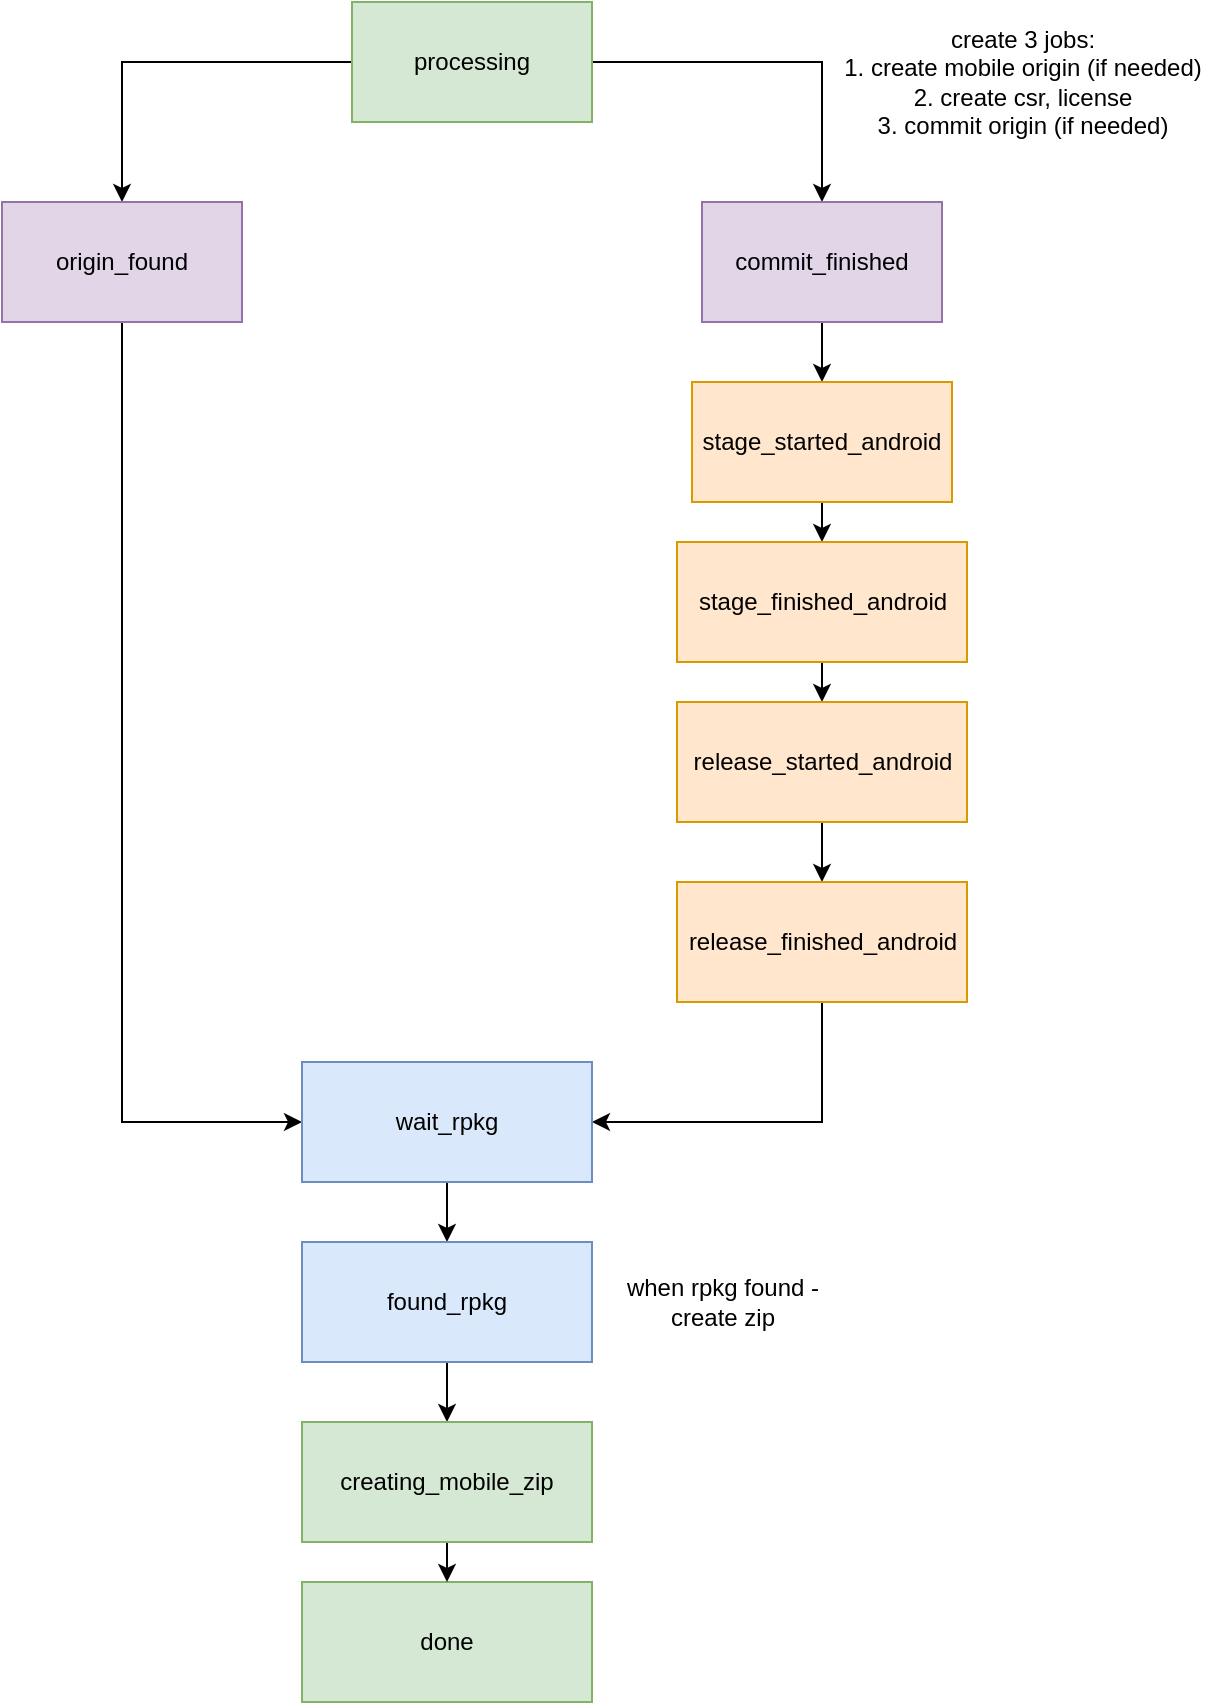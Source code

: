 <mxfile version="13.7.7" type="github" pages="4">
  <diagram id="mmgU6nvxnUZtLD-TsOhv" name="a2-mobile">
    <mxGraphModel dx="1678" dy="907" grid="1" gridSize="10" guides="1" tooltips="1" connect="1" arrows="1" fold="1" page="1" pageScale="1" pageWidth="850" pageHeight="1100" math="0" shadow="0">
      <root>
        <mxCell id="0" />
        <mxCell id="1" parent="0" />
        <mxCell id="DTgmVolfjVIGo2eN_TJI-3" style="edgeStyle=orthogonalEdgeStyle;rounded=0;orthogonalLoop=1;jettySize=auto;html=1;exitX=1;exitY=0.5;exitDx=0;exitDy=0;entryX=0.5;entryY=0;entryDx=0;entryDy=0;" edge="1" parent="1" source="DTgmVolfjVIGo2eN_TJI-1" target="DTgmVolfjVIGo2eN_TJI-2">
          <mxGeometry relative="1" as="geometry" />
        </mxCell>
        <mxCell id="DTgmVolfjVIGo2eN_TJI-6" style="edgeStyle=orthogonalEdgeStyle;rounded=0;orthogonalLoop=1;jettySize=auto;html=1;exitX=0;exitY=0.5;exitDx=0;exitDy=0;" edge="1" parent="1" source="DTgmVolfjVIGo2eN_TJI-1" target="DTgmVolfjVIGo2eN_TJI-5">
          <mxGeometry relative="1" as="geometry" />
        </mxCell>
        <mxCell id="DTgmVolfjVIGo2eN_TJI-1" value="processing" style="rounded=0;whiteSpace=wrap;html=1;fillColor=#d5e8d4;strokeColor=#82b366;" vertex="1" parent="1">
          <mxGeometry x="365" y="60" width="120" height="60" as="geometry" />
        </mxCell>
        <mxCell id="DTgmVolfjVIGo2eN_TJI-11" style="edgeStyle=orthogonalEdgeStyle;rounded=0;orthogonalLoop=1;jettySize=auto;html=1;exitX=0.5;exitY=1;exitDx=0;exitDy=0;entryX=0.5;entryY=0;entryDx=0;entryDy=0;" edge="1" parent="1" source="DTgmVolfjVIGo2eN_TJI-2" target="DTgmVolfjVIGo2eN_TJI-4">
          <mxGeometry relative="1" as="geometry" />
        </mxCell>
        <mxCell id="DTgmVolfjVIGo2eN_TJI-2" value="commit_finished" style="rounded=0;whiteSpace=wrap;html=1;fillColor=#e1d5e7;strokeColor=#9673a6;" vertex="1" parent="1">
          <mxGeometry x="540" y="160" width="120" height="60" as="geometry" />
        </mxCell>
        <mxCell id="DTgmVolfjVIGo2eN_TJI-12" style="edgeStyle=orthogonalEdgeStyle;rounded=0;orthogonalLoop=1;jettySize=auto;html=1;exitX=0.5;exitY=1;exitDx=0;exitDy=0;entryX=0.5;entryY=0;entryDx=0;entryDy=0;" edge="1" parent="1" source="DTgmVolfjVIGo2eN_TJI-4" target="DTgmVolfjVIGo2eN_TJI-7">
          <mxGeometry relative="1" as="geometry" />
        </mxCell>
        <mxCell id="DTgmVolfjVIGo2eN_TJI-4" value="stage_started_android" style="rounded=0;whiteSpace=wrap;html=1;fillColor=#ffe6cc;strokeColor=#d79b00;" vertex="1" parent="1">
          <mxGeometry x="535" y="250" width="130" height="60" as="geometry" />
        </mxCell>
        <mxCell id="DTgmVolfjVIGo2eN_TJI-16" style="edgeStyle=orthogonalEdgeStyle;rounded=0;orthogonalLoop=1;jettySize=auto;html=1;exitX=0.5;exitY=1;exitDx=0;exitDy=0;entryX=0;entryY=0.5;entryDx=0;entryDy=0;" edge="1" parent="1" source="DTgmVolfjVIGo2eN_TJI-5" target="DTgmVolfjVIGo2eN_TJI-15">
          <mxGeometry relative="1" as="geometry" />
        </mxCell>
        <mxCell id="DTgmVolfjVIGo2eN_TJI-5" value="origin_found" style="rounded=0;whiteSpace=wrap;html=1;fillColor=#e1d5e7;strokeColor=#9673a6;" vertex="1" parent="1">
          <mxGeometry x="190" y="160" width="120" height="60" as="geometry" />
        </mxCell>
        <mxCell id="DTgmVolfjVIGo2eN_TJI-13" style="edgeStyle=orthogonalEdgeStyle;rounded=0;orthogonalLoop=1;jettySize=auto;html=1;exitX=0.5;exitY=1;exitDx=0;exitDy=0;entryX=0.5;entryY=0;entryDx=0;entryDy=0;" edge="1" parent="1" source="DTgmVolfjVIGo2eN_TJI-7" target="DTgmVolfjVIGo2eN_TJI-8">
          <mxGeometry relative="1" as="geometry" />
        </mxCell>
        <mxCell id="DTgmVolfjVIGo2eN_TJI-7" value="stage_finished_android" style="rounded=0;whiteSpace=wrap;html=1;fillColor=#ffe6cc;strokeColor=#d79b00;" vertex="1" parent="1">
          <mxGeometry x="527.5" y="330" width="145" height="60" as="geometry" />
        </mxCell>
        <mxCell id="DTgmVolfjVIGo2eN_TJI-14" style="edgeStyle=orthogonalEdgeStyle;rounded=0;orthogonalLoop=1;jettySize=auto;html=1;exitX=0.5;exitY=1;exitDx=0;exitDy=0;entryX=0.5;entryY=0;entryDx=0;entryDy=0;" edge="1" parent="1" source="DTgmVolfjVIGo2eN_TJI-8" target="DTgmVolfjVIGo2eN_TJI-9">
          <mxGeometry relative="1" as="geometry" />
        </mxCell>
        <mxCell id="DTgmVolfjVIGo2eN_TJI-8" value="release_started_android" style="rounded=0;whiteSpace=wrap;html=1;fillColor=#ffe6cc;strokeColor=#d79b00;" vertex="1" parent="1">
          <mxGeometry x="527.5" y="410" width="145" height="60" as="geometry" />
        </mxCell>
        <mxCell id="DTgmVolfjVIGo2eN_TJI-17" style="edgeStyle=orthogonalEdgeStyle;rounded=0;orthogonalLoop=1;jettySize=auto;html=1;exitX=0.5;exitY=1;exitDx=0;exitDy=0;entryX=1;entryY=0.5;entryDx=0;entryDy=0;" edge="1" parent="1" source="DTgmVolfjVIGo2eN_TJI-9" target="DTgmVolfjVIGo2eN_TJI-15">
          <mxGeometry relative="1" as="geometry" />
        </mxCell>
        <mxCell id="DTgmVolfjVIGo2eN_TJI-9" value="release_finished_android" style="rounded=0;whiteSpace=wrap;html=1;fillColor=#ffe6cc;strokeColor=#d79b00;" vertex="1" parent="1">
          <mxGeometry x="527.5" y="500" width="145" height="60" as="geometry" />
        </mxCell>
        <mxCell id="DTgmVolfjVIGo2eN_TJI-19" style="edgeStyle=orthogonalEdgeStyle;rounded=0;orthogonalLoop=1;jettySize=auto;html=1;exitX=0.5;exitY=1;exitDx=0;exitDy=0;entryX=0.5;entryY=0;entryDx=0;entryDy=0;" edge="1" parent="1" source="DTgmVolfjVIGo2eN_TJI-15" target="DTgmVolfjVIGo2eN_TJI-18">
          <mxGeometry relative="1" as="geometry" />
        </mxCell>
        <mxCell id="DTgmVolfjVIGo2eN_TJI-15" value="wait_rpkg" style="rounded=0;whiteSpace=wrap;html=1;fillColor=#dae8fc;strokeColor=#6c8ebf;" vertex="1" parent="1">
          <mxGeometry x="340" y="590" width="145" height="60" as="geometry" />
        </mxCell>
        <mxCell id="DTgmVolfjVIGo2eN_TJI-28" style="edgeStyle=orthogonalEdgeStyle;rounded=0;orthogonalLoop=1;jettySize=auto;html=1;exitX=0.5;exitY=1;exitDx=0;exitDy=0;entryX=0.5;entryY=0;entryDx=0;entryDy=0;" edge="1" parent="1" source="DTgmVolfjVIGo2eN_TJI-18" target="DTgmVolfjVIGo2eN_TJI-27">
          <mxGeometry relative="1" as="geometry" />
        </mxCell>
        <mxCell id="DTgmVolfjVIGo2eN_TJI-18" value="found_rpkg" style="rounded=0;whiteSpace=wrap;html=1;fillColor=#dae8fc;strokeColor=#6c8ebf;" vertex="1" parent="1">
          <mxGeometry x="340" y="680" width="145" height="60" as="geometry" />
        </mxCell>
        <mxCell id="DTgmVolfjVIGo2eN_TJI-22" value="done" style="rounded=0;whiteSpace=wrap;html=1;fillColor=#d5e8d4;strokeColor=#82b366;" vertex="1" parent="1">
          <mxGeometry x="340" y="850" width="145" height="60" as="geometry" />
        </mxCell>
        <mxCell id="DTgmVolfjVIGo2eN_TJI-25" value="create 3 jobs:&lt;br&gt;1. create mobile origin (if needed)&lt;br&gt;2. create csr, license&lt;br&gt;3. commit origin (if needed)" style="text;html=1;align=center;verticalAlign=middle;resizable=0;points=[];autosize=1;" vertex="1" parent="1">
          <mxGeometry x="605" y="70" width="190" height="60" as="geometry" />
        </mxCell>
        <mxCell id="DTgmVolfjVIGo2eN_TJI-26" value="when rpkg found -&lt;br&gt;create zip" style="text;html=1;align=center;verticalAlign=middle;resizable=0;points=[];autosize=1;" vertex="1" parent="1">
          <mxGeometry x="495" y="695" width="110" height="30" as="geometry" />
        </mxCell>
        <mxCell id="DTgmVolfjVIGo2eN_TJI-29" style="edgeStyle=orthogonalEdgeStyle;rounded=0;orthogonalLoop=1;jettySize=auto;html=1;exitX=0.5;exitY=1;exitDx=0;exitDy=0;entryX=0.5;entryY=0;entryDx=0;entryDy=0;" edge="1" parent="1" source="DTgmVolfjVIGo2eN_TJI-27" target="DTgmVolfjVIGo2eN_TJI-22">
          <mxGeometry relative="1" as="geometry" />
        </mxCell>
        <mxCell id="DTgmVolfjVIGo2eN_TJI-27" value="creating_mobile_zip" style="rounded=0;whiteSpace=wrap;html=1;fillColor=#d5e8d4;strokeColor=#82b366;" vertex="1" parent="1">
          <mxGeometry x="340" y="770" width="145" height="60" as="geometry" />
        </mxCell>
      </root>
    </mxGraphModel>
  </diagram>
  <diagram id="8J_SjmYwL7flgXTGppwb" name="a2-pp-deletion">
    <mxGraphModel dx="1426" dy="771" grid="1" gridSize="10" guides="1" tooltips="1" connect="1" arrows="1" fold="1" page="1" pageScale="1" pageWidth="850" pageHeight="1100" math="0" shadow="0">
      <root>
        <mxCell id="fNQmDHhCUYBLfI4kHOl4-0" />
        <mxCell id="fNQmDHhCUYBLfI4kHOl4-1" parent="fNQmDHhCUYBLfI4kHOl4-0" />
        <mxCell id="neKlPqP0lo8_ILOcuzPl-12" style="edgeStyle=orthogonalEdgeStyle;rounded=0;orthogonalLoop=1;jettySize=auto;html=1;exitX=0.5;exitY=1;exitDx=0;exitDy=0;entryX=0.5;entryY=0;entryDx=0;entryDy=0;" edge="1" parent="fNQmDHhCUYBLfI4kHOl4-1" source="neKlPqP0lo8_ILOcuzPl-0" target="neKlPqP0lo8_ILOcuzPl-11">
          <mxGeometry relative="1" as="geometry" />
        </mxCell>
        <mxCell id="neKlPqP0lo8_ILOcuzPl-0" value="processing" style="rounded=0;whiteSpace=wrap;html=1;fillColor=#d5e8d4;strokeColor=#82b366;" vertex="1" parent="fNQmDHhCUYBLfI4kHOl4-1">
          <mxGeometry x="350" y="90" width="120" height="60" as="geometry" />
        </mxCell>
        <mxCell id="neKlPqP0lo8_ILOcuzPl-7" style="edgeStyle=orthogonalEdgeStyle;rounded=0;orthogonalLoop=1;jettySize=auto;html=1;exitX=0.5;exitY=1;exitDx=0;exitDy=0;entryX=0.5;entryY=0;entryDx=0;entryDy=0;" edge="1" parent="fNQmDHhCUYBLfI4kHOl4-1" source="neKlPqP0lo8_ILOcuzPl-1" target="neKlPqP0lo8_ILOcuzPl-5">
          <mxGeometry relative="1" as="geometry" />
        </mxCell>
        <mxCell id="neKlPqP0lo8_ILOcuzPl-1" value="commit_finished" style="rounded=0;whiteSpace=wrap;html=1;fillColor=#d5e8d4;strokeColor=#82b366;" vertex="1" parent="fNQmDHhCUYBLfI4kHOl4-1">
          <mxGeometry x="350" y="360" width="120" height="60" as="geometry" />
        </mxCell>
        <mxCell id="neKlPqP0lo8_ILOcuzPl-4" style="edgeStyle=orthogonalEdgeStyle;rounded=0;orthogonalLoop=1;jettySize=auto;html=1;exitX=0.5;exitY=1;exitDx=0;exitDy=0;entryX=0.5;entryY=0;entryDx=0;entryDy=0;" edge="1" parent="fNQmDHhCUYBLfI4kHOl4-1" source="neKlPqP0lo8_ILOcuzPl-2" target="neKlPqP0lo8_ILOcuzPl-1">
          <mxGeometry relative="1" as="geometry" />
        </mxCell>
        <mxCell id="neKlPqP0lo8_ILOcuzPl-2" value="created" style="rounded=0;whiteSpace=wrap;html=1;fillColor=#d5e8d4;strokeColor=#82b366;" vertex="1" parent="fNQmDHhCUYBLfI4kHOl4-1">
          <mxGeometry x="350" y="270" width="120" height="60" as="geometry" />
        </mxCell>
        <mxCell id="neKlPqP0lo8_ILOcuzPl-8" style="edgeStyle=orthogonalEdgeStyle;rounded=0;orthogonalLoop=1;jettySize=auto;html=1;exitX=0.5;exitY=1;exitDx=0;exitDy=0;entryX=0.5;entryY=0;entryDx=0;entryDy=0;" edge="1" parent="fNQmDHhCUYBLfI4kHOl4-1" source="neKlPqP0lo8_ILOcuzPl-5" target="neKlPqP0lo8_ILOcuzPl-6">
          <mxGeometry relative="1" as="geometry" />
        </mxCell>
        <mxCell id="neKlPqP0lo8_ILOcuzPl-5" value="stage_started" style="rounded=0;whiteSpace=wrap;html=1;fillColor=#d5e8d4;strokeColor=#82b366;" vertex="1" parent="fNQmDHhCUYBLfI4kHOl4-1">
          <mxGeometry x="350" y="450" width="120" height="60" as="geometry" />
        </mxCell>
        <mxCell id="neKlPqP0lo8_ILOcuzPl-6" value="stage_finished" style="rounded=0;whiteSpace=wrap;html=1;fillColor=#d5e8d4;strokeColor=#82b366;" vertex="1" parent="fNQmDHhCUYBLfI4kHOl4-1">
          <mxGeometry x="350" y="550" width="120" height="60" as="geometry" />
        </mxCell>
        <mxCell id="neKlPqP0lo8_ILOcuzPl-13" style="edgeStyle=orthogonalEdgeStyle;rounded=0;orthogonalLoop=1;jettySize=auto;html=1;exitX=0.5;exitY=1;exitDx=0;exitDy=0;entryX=0.5;entryY=0;entryDx=0;entryDy=0;" edge="1" parent="fNQmDHhCUYBLfI4kHOl4-1" source="neKlPqP0lo8_ILOcuzPl-11" target="neKlPqP0lo8_ILOcuzPl-2">
          <mxGeometry relative="1" as="geometry" />
        </mxCell>
        <mxCell id="neKlPqP0lo8_ILOcuzPl-11" value="found_cdn" style="rounded=0;whiteSpace=wrap;html=1;fillColor=#d5e8d4;strokeColor=#82b366;" vertex="1" parent="fNQmDHhCUYBLfI4kHOl4-1">
          <mxGeometry x="350" y="180" width="120" height="60" as="geometry" />
        </mxCell>
      </root>
    </mxGraphModel>
  </diagram>
  <diagram id="0am0txPKe5ceUx6rrFKn" name="a2 app creation">
    <mxGraphModel dx="1426" dy="771" grid="1" gridSize="10" guides="1" tooltips="1" connect="1" arrows="1" fold="1" page="1" pageScale="1" pageWidth="850" pageHeight="1100" math="0" shadow="0">
      <root>
        <mxCell id="11yJPR625Io9Pp2W6HoR-0" />
        <mxCell id="11yJPR625Io9Pp2W6HoR-1" parent="11yJPR625Io9Pp2W6HoR-0" />
        <mxCell id="thA2YgjFUZdLYHr-Df9E-15" style="edgeStyle=orthogonalEdgeStyle;rounded=0;orthogonalLoop=1;jettySize=auto;html=1;exitX=0.5;exitY=1;exitDx=0;exitDy=0;entryX=0.5;entryY=0;entryDx=0;entryDy=0;" edge="1" parent="11yJPR625Io9Pp2W6HoR-1" source="thA2YgjFUZdLYHr-Df9E-2" target="thA2YgjFUZdLYHr-Df9E-4">
          <mxGeometry relative="1" as="geometry" />
        </mxCell>
        <mxCell id="thA2YgjFUZdLYHr-Df9E-2" value="find_cluster_and_backend_dns" style="rounded=0;whiteSpace=wrap;html=1;fillColor=#d5e8d4;strokeColor=#82b366;" vertex="1" parent="11yJPR625Io9Pp2W6HoR-1">
          <mxGeometry x="333" y="64" width="185" height="60" as="geometry" />
        </mxCell>
        <mxCell id="thA2YgjFUZdLYHr-Df9E-18" style="edgeStyle=orthogonalEdgeStyle;rounded=0;orthogonalLoop=1;jettySize=auto;html=1;exitX=0.5;exitY=1;exitDx=0;exitDy=0;entryX=0.5;entryY=0;entryDx=0;entryDy=0;" edge="1" parent="11yJPR625Io9Pp2W6HoR-1" source="thA2YgjFUZdLYHr-Df9E-4" target="thA2YgjFUZdLYHr-Df9E-6">
          <mxGeometry relative="1" as="geometry" />
        </mxCell>
        <mxCell id="thA2YgjFUZdLYHr-Df9E-4" value="create_cdn" style="rounded=0;whiteSpace=wrap;html=1;fillColor=#e1d5e7;strokeColor=#9673a6;" vertex="1" parent="11yJPR625Io9Pp2W6HoR-1">
          <mxGeometry x="358.25" y="160" width="134.5" height="60" as="geometry" />
        </mxCell>
        <mxCell id="thA2YgjFUZdLYHr-Df9E-5" style="edgeStyle=orthogonalEdgeStyle;rounded=0;orthogonalLoop=1;jettySize=auto;html=1;exitX=0.5;exitY=1;exitDx=0;exitDy=0;entryX=0.5;entryY=0;entryDx=0;entryDy=0;" edge="1" parent="11yJPR625Io9Pp2W6HoR-1" source="thA2YgjFUZdLYHr-Df9E-6" target="thA2YgjFUZdLYHr-Df9E-9">
          <mxGeometry relative="1" as="geometry" />
        </mxCell>
        <mxCell id="thA2YgjFUZdLYHr-Df9E-6" value="create_new_pp_app" style="rounded=0;whiteSpace=wrap;html=1;fillColor=#dae8fc;strokeColor=#6c8ebf;" vertex="1" parent="11yJPR625Io9Pp2W6HoR-1">
          <mxGeometry x="360" y="250" width="130" height="60" as="geometry" />
        </mxCell>
        <mxCell id="thA2YgjFUZdLYHr-Df9E-8" style="edgeStyle=orthogonalEdgeStyle;rounded=0;orthogonalLoop=1;jettySize=auto;html=1;exitX=0.5;exitY=1;exitDx=0;exitDy=0;entryX=0.5;entryY=0;entryDx=0;entryDy=0;" edge="1" parent="11yJPR625Io9Pp2W6HoR-1" source="thA2YgjFUZdLYHr-Df9E-9" target="thA2YgjFUZdLYHr-Df9E-11">
          <mxGeometry relative="1" as="geometry" />
        </mxCell>
        <mxCell id="thA2YgjFUZdLYHr-Df9E-9" value="update_pp_app_with_cdn" style="rounded=0;whiteSpace=wrap;html=1;fillColor=#e1d5e7;strokeColor=#9673a6;" vertex="1" parent="11yJPR625Io9Pp2W6HoR-1">
          <mxGeometry x="353" y="337" width="145" height="60" as="geometry" />
        </mxCell>
        <mxCell id="thA2YgjFUZdLYHr-Df9E-17" style="edgeStyle=orthogonalEdgeStyle;rounded=0;orthogonalLoop=1;jettySize=auto;html=1;exitX=0.5;exitY=1;exitDx=0;exitDy=0;entryX=0.5;entryY=0;entryDx=0;entryDy=0;" edge="1" parent="11yJPR625Io9Pp2W6HoR-1" source="thA2YgjFUZdLYHr-Df9E-11" target="thA2YgjFUZdLYHr-Df9E-16">
          <mxGeometry relative="1" as="geometry" />
        </mxCell>
        <mxCell id="thA2YgjFUZdLYHr-Df9E-11" value="update_app" style="rounded=0;whiteSpace=wrap;html=1;fillColor=#dae8fc;strokeColor=#6c8ebf;" vertex="1" parent="11yJPR625Io9Pp2W6HoR-1">
          <mxGeometry x="353" y="420" width="145" height="60" as="geometry" />
        </mxCell>
        <mxCell id="thA2YgjFUZdLYHr-Df9E-16" value="create_mobile_application" style="rounded=0;whiteSpace=wrap;html=1;fillColor=#f8cecc;strokeColor=#b85450;" vertex="1" parent="11yJPR625Io9Pp2W6HoR-1">
          <mxGeometry x="353" y="510" width="145" height="60" as="geometry" />
        </mxCell>
        <mxCell id="thA2YgjFUZdLYHr-Df9E-19" value="for native and vanity" style="text;html=1;align=center;verticalAlign=middle;resizable=0;points=[];autosize=1;" vertex="1" parent="11yJPR625Io9Pp2W6HoR-1">
          <mxGeometry x="500" y="180" width="120" height="20" as="geometry" />
        </mxCell>
        <mxCell id="thA2YgjFUZdLYHr-Df9E-20" value="for native and vanity" style="text;html=1;align=center;verticalAlign=middle;resizable=0;points=[];autosize=1;" vertex="1" parent="11yJPR625Io9Pp2W6HoR-1">
          <mxGeometry x="510" y="357" width="120" height="20" as="geometry" />
        </mxCell>
        <mxCell id="thA2YgjFUZdLYHr-Df9E-21" value="optional - if mobile = true" style="text;html=1;align=center;verticalAlign=middle;resizable=0;points=[];autosize=1;" vertex="1" parent="11yJPR625Io9Pp2W6HoR-1">
          <mxGeometry x="498" y="530" width="150" height="20" as="geometry" />
        </mxCell>
      </root>
    </mxGraphModel>
  </diagram>
  <diagram id="sMm-QKMuZ8BL-61iS16V" name="live generation">
    <mxGraphModel dx="1226" dy="685" grid="1" gridSize="10" guides="1" tooltips="1" connect="1" arrows="1" fold="1" page="1" pageScale="1" pageWidth="850" pageHeight="1100" math="0" shadow="0">
      <root>
        <mxCell id="m3isOP7N1XClN-jHs0Fr-0" />
        <mxCell id="m3isOP7N1XClN-jHs0Fr-1" parent="m3isOP7N1XClN-jHs0Fr-0" />
        <mxCell id="jAH2BDKZUW8UJjbgWnFM-0" style="edgeStyle=orthogonalEdgeStyle;rounded=0;orthogonalLoop=1;jettySize=auto;html=1;exitX=0.5;exitY=1;exitDx=0;exitDy=0;entryX=0.5;entryY=0;entryDx=0;entryDy=0;" edge="1" parent="m3isOP7N1XClN-jHs0Fr-1" source="jAH2BDKZUW8UJjbgWnFM-1" target="jAH2BDKZUW8UJjbgWnFM-3">
          <mxGeometry relative="1" as="geometry" />
        </mxCell>
        <mxCell id="MSdQMQyOlYTqMlSbS_Y9-45" style="edgeStyle=orthogonalEdgeStyle;rounded=0;orthogonalLoop=1;jettySize=auto;html=1;exitX=0.5;exitY=1;exitDx=0;exitDy=0;entryX=0.5;entryY=0;entryDx=0;entryDy=0;" edge="1" parent="m3isOP7N1XClN-jHs0Fr-1" source="jAH2BDKZUW8UJjbgWnFM-1" target="jAH2BDKZUW8UJjbgWnFM-5">
          <mxGeometry relative="1" as="geometry" />
        </mxCell>
        <mxCell id="jAH2BDKZUW8UJjbgWnFM-1" value="find_cluster_and_backend_dns" style="rounded=0;whiteSpace=wrap;html=1;fillColor=#d5e8d4;strokeColor=#82b366;" vertex="1" parent="m3isOP7N1XClN-jHs0Fr-1">
          <mxGeometry x="550" y="40" width="185" height="60" as="geometry" />
        </mxCell>
        <mxCell id="MSdQMQyOlYTqMlSbS_Y9-53" value="" style="edgeStyle=orthogonalEdgeStyle;rounded=0;orthogonalLoop=1;jettySize=auto;html=1;" edge="1" parent="m3isOP7N1XClN-jHs0Fr-1" source="jAH2BDKZUW8UJjbgWnFM-3" target="jAH2BDKZUW8UJjbgWnFM-7">
          <mxGeometry relative="1" as="geometry" />
        </mxCell>
        <mxCell id="jAH2BDKZUW8UJjbgWnFM-3" value="create_cdn" style="rounded=0;whiteSpace=wrap;html=1;fillColor=#e1d5e7;strokeColor=#9673a6;" vertex="1" parent="m3isOP7N1XClN-jHs0Fr-1">
          <mxGeometry x="680.25" y="136" width="134.5" height="60" as="geometry" />
        </mxCell>
        <mxCell id="MSdQMQyOlYTqMlSbS_Y9-52" style="edgeStyle=orthogonalEdgeStyle;rounded=0;orthogonalLoop=1;jettySize=auto;html=1;exitX=0.5;exitY=1;exitDx=0;exitDy=0;" edge="1" parent="m3isOP7N1XClN-jHs0Fr-1" source="jAH2BDKZUW8UJjbgWnFM-5" target="jAH2BDKZUW8UJjbgWnFM-7">
          <mxGeometry relative="1" as="geometry" />
        </mxCell>
        <mxCell id="jAH2BDKZUW8UJjbgWnFM-5" value="create_new_pp_app" style="rounded=0;whiteSpace=wrap;html=1;fillColor=#dae8fc;strokeColor=#6c8ebf;" vertex="1" parent="m3isOP7N1XClN-jHs0Fr-1">
          <mxGeometry x="500" y="136" width="130" height="60" as="geometry" />
        </mxCell>
        <mxCell id="MSdQMQyOlYTqMlSbS_Y9-55" style="edgeStyle=orthogonalEdgeStyle;rounded=0;orthogonalLoop=1;jettySize=auto;html=1;exitX=0.5;exitY=1;exitDx=0;exitDy=0;entryX=0.5;entryY=0;entryDx=0;entryDy=0;" edge="1" parent="m3isOP7N1XClN-jHs0Fr-1" source="jAH2BDKZUW8UJjbgWnFM-7" target="jAH2BDKZUW8UJjbgWnFM-9">
          <mxGeometry relative="1" as="geometry" />
        </mxCell>
        <mxCell id="jAH2BDKZUW8UJjbgWnFM-7" value="update_pp_app_with_cdn" style="rounded=0;whiteSpace=wrap;html=1;fillColor=#e1d5e7;strokeColor=#9673a6;" vertex="1" parent="m3isOP7N1XClN-jHs0Fr-1">
          <mxGeometry x="570" y="313" width="145" height="60" as="geometry" />
        </mxCell>
        <mxCell id="MSdQMQyOlYTqMlSbS_Y9-56" style="edgeStyle=orthogonalEdgeStyle;rounded=0;orthogonalLoop=1;jettySize=auto;html=1;exitX=0.5;exitY=1;exitDx=0;exitDy=0;entryX=0.5;entryY=0;entryDx=0;entryDy=0;" edge="1" parent="m3isOP7N1XClN-jHs0Fr-1" source="jAH2BDKZUW8UJjbgWnFM-9" target="MSdQMQyOlYTqMlSbS_Y9-54">
          <mxGeometry relative="1" as="geometry" />
        </mxCell>
        <mxCell id="jAH2BDKZUW8UJjbgWnFM-9" value="update_app" style="rounded=0;whiteSpace=wrap;html=1;fillColor=#dae8fc;strokeColor=#6c8ebf;" vertex="1" parent="m3isOP7N1XClN-jHs0Fr-1">
          <mxGeometry x="570" y="400" width="145" height="60" as="geometry" />
        </mxCell>
        <mxCell id="jAH2BDKZUW8UJjbgWnFM-10" value="create_mobile_application" style="rounded=0;whiteSpace=wrap;html=1;fillColor=#f8cecc;strokeColor=#b85450;" vertex="1" parent="m3isOP7N1XClN-jHs0Fr-1">
          <mxGeometry x="569.5" y="590" width="145" height="64" as="geometry" />
        </mxCell>
        <mxCell id="jAH2BDKZUW8UJjbgWnFM-11" value="for native and vanity" style="text;html=1;align=center;verticalAlign=middle;resizable=0;points=[];autosize=1;" vertex="1" parent="m3isOP7N1XClN-jHs0Fr-1">
          <mxGeometry x="820" y="156" width="120" height="20" as="geometry" />
        </mxCell>
        <mxCell id="jAH2BDKZUW8UJjbgWnFM-12" value="for native and vanity" style="text;html=1;align=center;verticalAlign=middle;resizable=0;points=[];autosize=1;" vertex="1" parent="m3isOP7N1XClN-jHs0Fr-1">
          <mxGeometry x="724.75" y="333" width="120" height="20" as="geometry" />
        </mxCell>
        <mxCell id="jAH2BDKZUW8UJjbgWnFM-13" value="optional - &lt;br&gt;if mobile = true" style="text;html=1;align=center;verticalAlign=middle;resizable=0;points=[];autosize=1;" vertex="1" parent="m3isOP7N1XClN-jHs0Fr-1">
          <mxGeometry x="724.75" y="607" width="90" height="30" as="geometry" />
        </mxCell>
        <mxCell id="MSdQMQyOlYTqMlSbS_Y9-0" style="edgeStyle=orthogonalEdgeStyle;rounded=0;orthogonalLoop=1;jettySize=auto;html=1;exitX=0.5;exitY=1;exitDx=0;exitDy=0;entryX=0.5;entryY=0;entryDx=0;entryDy=0;" edge="1" parent="m3isOP7N1XClN-jHs0Fr-1" source="MSdQMQyOlYTqMlSbS_Y9-1" target="MSdQMQyOlYTqMlSbS_Y9-10">
          <mxGeometry relative="1" as="geometry" />
        </mxCell>
        <mxCell id="MSdQMQyOlYTqMlSbS_Y9-1" value="processing" style="rounded=0;whiteSpace=wrap;html=1;fillColor=#dae8fc;strokeColor=#6c8ebf;" vertex="1" parent="m3isOP7N1XClN-jHs0Fr-1">
          <mxGeometry x="50" y="80" width="120" height="60" as="geometry" />
        </mxCell>
        <mxCell id="MSdQMQyOlYTqMlSbS_Y9-2" style="edgeStyle=orthogonalEdgeStyle;rounded=0;orthogonalLoop=1;jettySize=auto;html=1;exitX=0.5;exitY=1;exitDx=0;exitDy=0;entryX=0.5;entryY=0;entryDx=0;entryDy=0;" edge="1" parent="m3isOP7N1XClN-jHs0Fr-1" source="MSdQMQyOlYTqMlSbS_Y9-3" target="MSdQMQyOlYTqMlSbS_Y9-7">
          <mxGeometry relative="1" as="geometry" />
        </mxCell>
        <mxCell id="MSdQMQyOlYTqMlSbS_Y9-3" value="commit_finished" style="rounded=0;whiteSpace=wrap;html=1;fillColor=#dae8fc;strokeColor=#6c8ebf;" vertex="1" parent="m3isOP7N1XClN-jHs0Fr-1">
          <mxGeometry x="50" y="350" width="120" height="60" as="geometry" />
        </mxCell>
        <mxCell id="MSdQMQyOlYTqMlSbS_Y9-4" style="edgeStyle=orthogonalEdgeStyle;rounded=0;orthogonalLoop=1;jettySize=auto;html=1;exitX=0.5;exitY=1;exitDx=0;exitDy=0;entryX=0.5;entryY=0;entryDx=0;entryDy=0;" edge="1" parent="m3isOP7N1XClN-jHs0Fr-1" source="MSdQMQyOlYTqMlSbS_Y9-5" target="MSdQMQyOlYTqMlSbS_Y9-3">
          <mxGeometry relative="1" as="geometry" />
        </mxCell>
        <mxCell id="MSdQMQyOlYTqMlSbS_Y9-5" value="created" style="rounded=0;whiteSpace=wrap;html=1;fillColor=#dae8fc;strokeColor=#6c8ebf;" vertex="1" parent="m3isOP7N1XClN-jHs0Fr-1">
          <mxGeometry x="50" y="260" width="120" height="60" as="geometry" />
        </mxCell>
        <mxCell id="MSdQMQyOlYTqMlSbS_Y9-6" style="edgeStyle=orthogonalEdgeStyle;rounded=0;orthogonalLoop=1;jettySize=auto;html=1;exitX=0.5;exitY=1;exitDx=0;exitDy=0;entryX=0.5;entryY=0;entryDx=0;entryDy=0;" edge="1" parent="m3isOP7N1XClN-jHs0Fr-1" source="MSdQMQyOlYTqMlSbS_Y9-7" target="MSdQMQyOlYTqMlSbS_Y9-8">
          <mxGeometry relative="1" as="geometry" />
        </mxCell>
        <mxCell id="MSdQMQyOlYTqMlSbS_Y9-7" value="stage_started" style="rounded=0;whiteSpace=wrap;html=1;fillColor=#dae8fc;strokeColor=#6c8ebf;" vertex="1" parent="m3isOP7N1XClN-jHs0Fr-1">
          <mxGeometry x="50" y="440" width="120" height="60" as="geometry" />
        </mxCell>
        <mxCell id="MSdQMQyOlYTqMlSbS_Y9-14" style="edgeStyle=orthogonalEdgeStyle;rounded=0;orthogonalLoop=1;jettySize=auto;html=1;exitX=0.5;exitY=1;exitDx=0;exitDy=0;entryX=0.5;entryY=0;entryDx=0;entryDy=0;" edge="1" parent="m3isOP7N1XClN-jHs0Fr-1" source="MSdQMQyOlYTqMlSbS_Y9-8" target="MSdQMQyOlYTqMlSbS_Y9-12">
          <mxGeometry relative="1" as="geometry" />
        </mxCell>
        <mxCell id="MSdQMQyOlYTqMlSbS_Y9-8" value="stage_finished" style="rounded=0;whiteSpace=wrap;html=1;fillColor=#dae8fc;strokeColor=#6c8ebf;" vertex="1" parent="m3isOP7N1XClN-jHs0Fr-1">
          <mxGeometry x="50" y="540" width="120" height="60" as="geometry" />
        </mxCell>
        <mxCell id="MSdQMQyOlYTqMlSbS_Y9-9" style="edgeStyle=orthogonalEdgeStyle;rounded=0;orthogonalLoop=1;jettySize=auto;html=1;exitX=0.5;exitY=1;exitDx=0;exitDy=0;entryX=0.5;entryY=0;entryDx=0;entryDy=0;" edge="1" parent="m3isOP7N1XClN-jHs0Fr-1" source="MSdQMQyOlYTqMlSbS_Y9-10" target="MSdQMQyOlYTqMlSbS_Y9-5">
          <mxGeometry relative="1" as="geometry" />
        </mxCell>
        <mxCell id="MSdQMQyOlYTqMlSbS_Y9-10" value="found_cdn" style="rounded=0;whiteSpace=wrap;html=1;fillColor=#dae8fc;strokeColor=#6c8ebf;" vertex="1" parent="m3isOP7N1XClN-jHs0Fr-1">
          <mxGeometry x="50" y="170" width="120" height="60" as="geometry" />
        </mxCell>
        <mxCell id="MSdQMQyOlYTqMlSbS_Y9-11" style="edgeStyle=orthogonalEdgeStyle;rounded=0;orthogonalLoop=1;jettySize=auto;html=1;exitX=0.5;exitY=1;exitDx=0;exitDy=0;entryX=0.5;entryY=0;entryDx=0;entryDy=0;" edge="1" parent="m3isOP7N1XClN-jHs0Fr-1" source="MSdQMQyOlYTqMlSbS_Y9-12" target="MSdQMQyOlYTqMlSbS_Y9-13">
          <mxGeometry relative="1" as="geometry" />
        </mxCell>
        <mxCell id="MSdQMQyOlYTqMlSbS_Y9-12" value="release_started" style="rounded=0;whiteSpace=wrap;html=1;fillColor=#dae8fc;strokeColor=#6c8ebf;" vertex="1" parent="m3isOP7N1XClN-jHs0Fr-1">
          <mxGeometry x="50" y="630" width="120" height="60" as="geometry" />
        </mxCell>
        <mxCell id="MSdQMQyOlYTqMlSbS_Y9-16" style="edgeStyle=orthogonalEdgeStyle;rounded=0;orthogonalLoop=1;jettySize=auto;html=1;exitX=0.5;exitY=1;exitDx=0;exitDy=0;entryX=0.5;entryY=0;entryDx=0;entryDy=0;" edge="1" parent="m3isOP7N1XClN-jHs0Fr-1" source="MSdQMQyOlYTqMlSbS_Y9-13" target="MSdQMQyOlYTqMlSbS_Y9-15">
          <mxGeometry relative="1" as="geometry" />
        </mxCell>
        <mxCell id="MSdQMQyOlYTqMlSbS_Y9-13" value="release_finished" style="rounded=0;whiteSpace=wrap;html=1;fillColor=#dae8fc;strokeColor=#6c8ebf;" vertex="1" parent="m3isOP7N1XClN-jHs0Fr-1">
          <mxGeometry x="50" y="730" width="120" height="60" as="geometry" />
        </mxCell>
        <mxCell id="MSdQMQyOlYTqMlSbS_Y9-15" value="done" style="rounded=0;whiteSpace=wrap;html=1;fillColor=#d5e8d4;strokeColor=#82b366;" vertex="1" parent="m3isOP7N1XClN-jHs0Fr-1">
          <mxGeometry x="50" y="810" width="120" height="60" as="geometry" />
        </mxCell>
        <mxCell id="MSdQMQyOlYTqMlSbS_Y9-22" value="live_generation_status" style="text;html=1;align=center;verticalAlign=middle;resizable=0;points=[];autosize=1;" vertex="1" parent="m3isOP7N1XClN-jHs0Fr-1">
          <mxGeometry x="230" y="30" width="140" height="20" as="geometry" />
        </mxCell>
        <mxCell id="MSdQMQyOlYTqMlSbS_Y9-23" value="status" style="text;html=1;align=center;verticalAlign=middle;resizable=0;points=[];autosize=1;" vertex="1" parent="m3isOP7N1XClN-jHs0Fr-1">
          <mxGeometry x="90" y="30" width="50" height="20" as="geometry" />
        </mxCell>
        <mxCell id="MSdQMQyOlYTqMlSbS_Y9-26" style="edgeStyle=orthogonalEdgeStyle;rounded=0;orthogonalLoop=1;jettySize=auto;html=1;exitX=0.5;exitY=1;exitDx=0;exitDy=0;entryX=0.5;entryY=0;entryDx=0;entryDy=0;" edge="1" parent="m3isOP7N1XClN-jHs0Fr-1" source="MSdQMQyOlYTqMlSbS_Y9-24" target="MSdQMQyOlYTqMlSbS_Y9-25">
          <mxGeometry relative="1" as="geometry" />
        </mxCell>
        <mxCell id="MSdQMQyOlYTqMlSbS_Y9-24" value="pending" style="rounded=0;whiteSpace=wrap;html=1;fillColor=#dae8fc;strokeColor=#6c8ebf;" vertex="1" parent="m3isOP7N1XClN-jHs0Fr-1">
          <mxGeometry x="230" y="80" width="120" height="60" as="geometry" />
        </mxCell>
        <mxCell id="MSdQMQyOlYTqMlSbS_Y9-28" style="edgeStyle=orthogonalEdgeStyle;rounded=0;orthogonalLoop=1;jettySize=auto;html=1;exitX=0.5;exitY=1;exitDx=0;exitDy=0;entryX=0.5;entryY=0;entryDx=0;entryDy=0;" edge="1" parent="m3isOP7N1XClN-jHs0Fr-1" source="MSdQMQyOlYTqMlSbS_Y9-25" target="MSdQMQyOlYTqMlSbS_Y9-27">
          <mxGeometry relative="1" as="geometry" />
        </mxCell>
        <mxCell id="MSdQMQyOlYTqMlSbS_Y9-35" style="edgeStyle=orthogonalEdgeStyle;rounded=0;orthogonalLoop=1;jettySize=auto;html=1;exitX=1;exitY=0.5;exitDx=0;exitDy=0;" edge="1" parent="m3isOP7N1XClN-jHs0Fr-1" source="MSdQMQyOlYTqMlSbS_Y9-25" target="MSdQMQyOlYTqMlSbS_Y9-34">
          <mxGeometry relative="1" as="geometry" />
        </mxCell>
        <mxCell id="MSdQMQyOlYTqMlSbS_Y9-25" value="processing" style="rounded=0;whiteSpace=wrap;html=1;fillColor=#dae8fc;strokeColor=#6c8ebf;" vertex="1" parent="m3isOP7N1XClN-jHs0Fr-1">
          <mxGeometry x="230" y="170" width="120" height="60" as="geometry" />
        </mxCell>
        <mxCell id="MSdQMQyOlYTqMlSbS_Y9-30" style="edgeStyle=orthogonalEdgeStyle;rounded=0;orthogonalLoop=1;jettySize=auto;html=1;exitX=0.5;exitY=1;exitDx=0;exitDy=0;entryX=0.5;entryY=0;entryDx=0;entryDy=0;" edge="1" parent="m3isOP7N1XClN-jHs0Fr-1" source="MSdQMQyOlYTqMlSbS_Y9-27" target="MSdQMQyOlYTqMlSbS_Y9-29">
          <mxGeometry relative="1" as="geometry" />
        </mxCell>
        <mxCell id="MSdQMQyOlYTqMlSbS_Y9-27" value="live_generation_finished" style="rounded=0;whiteSpace=wrap;html=1;fillColor=#fff2cc;strokeColor=#d6b656;" vertex="1" parent="m3isOP7N1XClN-jHs0Fr-1">
          <mxGeometry x="210" y="260" width="150" height="60" as="geometry" />
        </mxCell>
        <mxCell id="MSdQMQyOlYTqMlSbS_Y9-29" value="done" style="rounded=0;whiteSpace=wrap;html=1;fillColor=#d5e8d4;strokeColor=#82b366;" vertex="1" parent="m3isOP7N1XClN-jHs0Fr-1">
          <mxGeometry x="210" y="346" width="150" height="60" as="geometry" />
        </mxCell>
        <mxCell id="MSdQMQyOlYTqMlSbS_Y9-31" value="jobs:" style="text;html=1;align=center;verticalAlign=middle;resizable=0;points=[];autosize=1;" vertex="1" parent="m3isOP7N1XClN-jHs0Fr-1">
          <mxGeometry x="622" y="10" width="40" height="20" as="geometry" />
        </mxCell>
        <mxCell id="MSdQMQyOlYTqMlSbS_Y9-32" value="when live generation status is done&lt;br&gt;we show to the user that&lt;br&gt;the application is in status = done&lt;br&gt;&lt;br&gt;check revision from psessionid = 1" style="text;html=1;align=center;verticalAlign=middle;resizable=0;points=[];autosize=1;" vertex="1" parent="m3isOP7N1XClN-jHs0Fr-1">
          <mxGeometry x="200" y="416" width="200" height="70" as="geometry" />
        </mxCell>
        <mxCell id="MSdQMQyOlYTqMlSbS_Y9-34" value="failed" style="rounded=0;whiteSpace=wrap;html=1;fillColor=#f8cecc;strokeColor=#b85450;" vertex="1" parent="m3isOP7N1XClN-jHs0Fr-1">
          <mxGeometry x="370" y="260" width="120" height="60" as="geometry" />
        </mxCell>
        <mxCell id="MSdQMQyOlYTqMlSbS_Y9-37" value="Check if the application is&lt;br&gt;&amp;nbsp;done in x minutes&lt;br&gt;(add to config)" style="text;html=1;align=center;verticalAlign=middle;resizable=0;points=[];autosize=1;" vertex="1" parent="m3isOP7N1XClN-jHs0Fr-1">
          <mxGeometry x="170" y="735" width="150" height="50" as="geometry" />
        </mxCell>
        <mxCell id="MSdQMQyOlYTqMlSbS_Y9-57" style="edgeStyle=orthogonalEdgeStyle;rounded=0;orthogonalLoop=1;jettySize=auto;html=1;exitX=0.5;exitY=1;exitDx=0;exitDy=0;entryX=0.5;entryY=0;entryDx=0;entryDy=0;" edge="1" parent="m3isOP7N1XClN-jHs0Fr-1" source="MSdQMQyOlYTqMlSbS_Y9-54" target="jAH2BDKZUW8UJjbgWnFM-10">
          <mxGeometry relative="1" as="geometry" />
        </mxCell>
        <mxCell id="MSdQMQyOlYTqMlSbS_Y9-54" value="live generation" style="rounded=0;whiteSpace=wrap;html=1;fillColor=#fff2cc;strokeColor=#d6b656;" vertex="1" parent="m3isOP7N1XClN-jHs0Fr-1">
          <mxGeometry x="569.5" y="486" width="145" height="60" as="geometry" />
        </mxCell>
      </root>
    </mxGraphModel>
  </diagram>
</mxfile>
